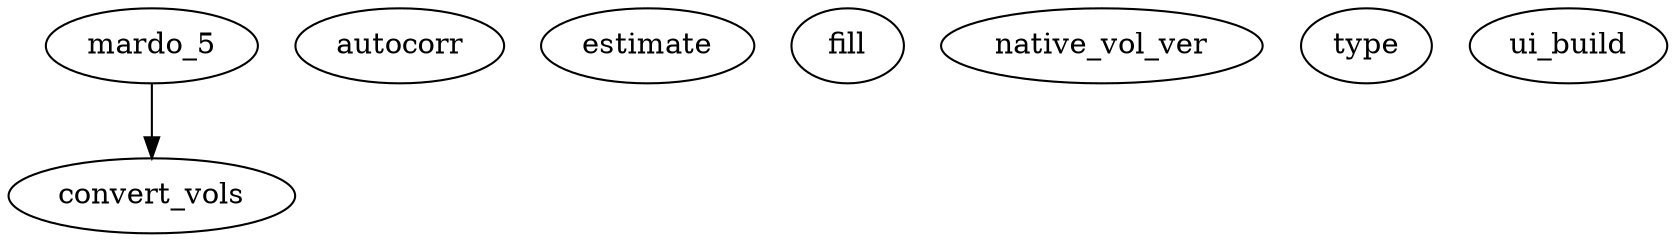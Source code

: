 /* Created by mdot for Matlab */
digraph m2html {
  mardo_5 -> convert_vols;

  autocorr [URL="autocorr.html"];
  convert_vols [URL="convert_vols.html"];
  estimate [URL="estimate.html"];
  fill [URL="fill.html"];
  mardo_5 [URL="mardo_5.html"];
  native_vol_ver [URL="native_vol_ver.html"];
  type [URL="type.html"];
  ui_build [URL="ui_build.html"];
}